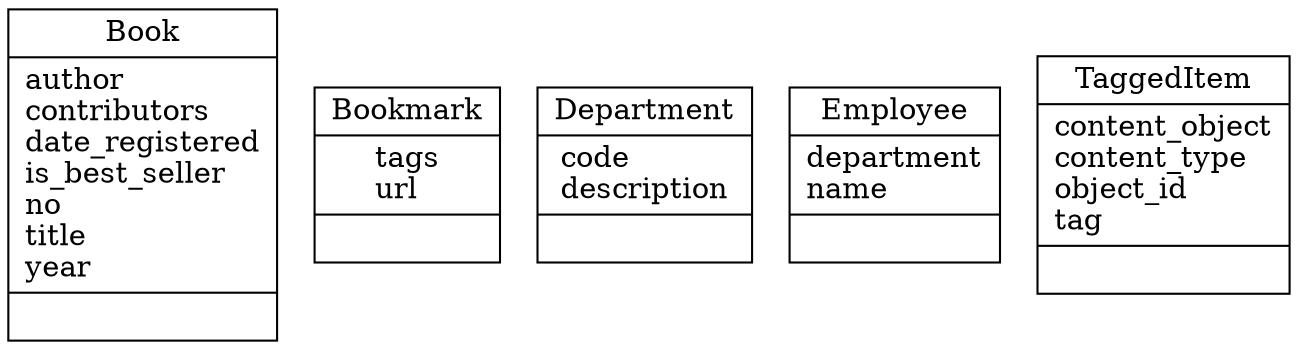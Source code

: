digraph "classes_3" {
rankdir=BT
charset="utf-8"
"admin_filters.models.Book" [color="black", fontcolor="black", label=<{Book|author<br ALIGN="LEFT"/>contributors<br ALIGN="LEFT"/>date_registered<br ALIGN="LEFT"/>is_best_seller<br ALIGN="LEFT"/>no<br ALIGN="LEFT"/>title<br ALIGN="LEFT"/>year<br ALIGN="LEFT"/>|}>, shape="record", style="solid"];
"admin_filters.models.Bookmark" [color="black", fontcolor="black", label=<{Bookmark|tags<br ALIGN="LEFT"/>url<br ALIGN="LEFT"/>|}>, shape="record", style="solid"];
"admin_filters.models.Department" [color="black", fontcolor="black", label=<{Department|code<br ALIGN="LEFT"/>description<br ALIGN="LEFT"/>|}>, shape="record", style="solid"];
"admin_filters.models.Employee" [color="black", fontcolor="black", label=<{Employee|department<br ALIGN="LEFT"/>name<br ALIGN="LEFT"/>|}>, shape="record", style="solid"];
"admin_filters.models.TaggedItem" [color="black", fontcolor="black", label=<{TaggedItem|content_object<br ALIGN="LEFT"/>content_type<br ALIGN="LEFT"/>object_id<br ALIGN="LEFT"/>tag<br ALIGN="LEFT"/>|}>, shape="record", style="solid"];
}
